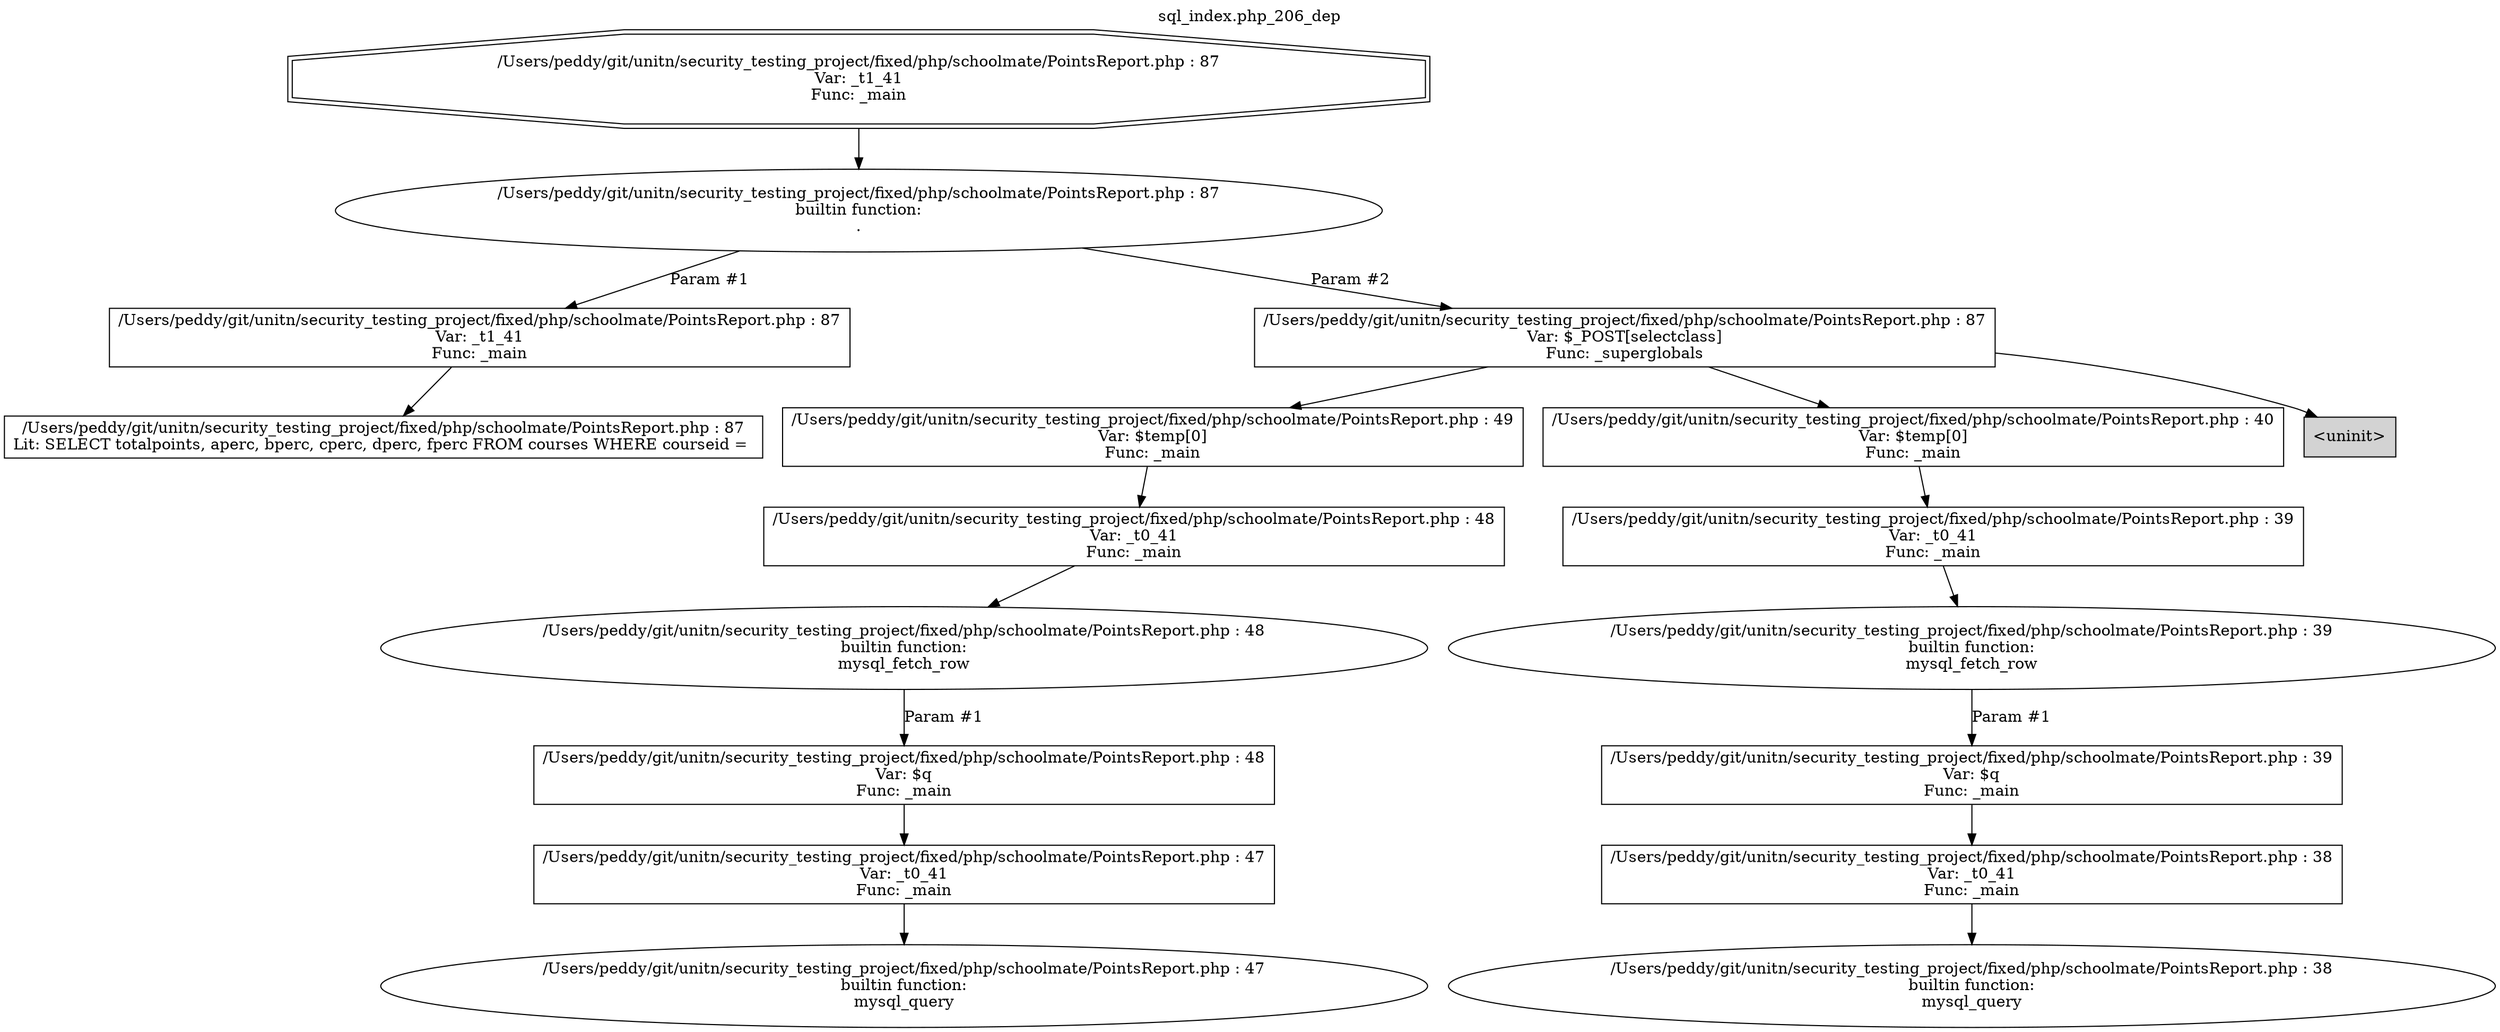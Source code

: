 digraph cfg {
  label="sql_index.php_206_dep";
  labelloc=t;
  n1 [shape=doubleoctagon, label="/Users/peddy/git/unitn/security_testing_project/fixed/php/schoolmate/PointsReport.php : 87\nVar: _t1_41\nFunc: _main\n"];
  n2 [shape=ellipse, label="/Users/peddy/git/unitn/security_testing_project/fixed/php/schoolmate/PointsReport.php : 87\nbuiltin function:\n.\n"];
  n3 [shape=box, label="/Users/peddy/git/unitn/security_testing_project/fixed/php/schoolmate/PointsReport.php : 87\nVar: _t1_41\nFunc: _main\n"];
  n4 [shape=box, label="/Users/peddy/git/unitn/security_testing_project/fixed/php/schoolmate/PointsReport.php : 87\nLit: SELECT totalpoints, aperc, bperc, cperc, dperc, fperc FROM courses WHERE courseid = \n"];
  n5 [shape=box, label="/Users/peddy/git/unitn/security_testing_project/fixed/php/schoolmate/PointsReport.php : 87\nVar: $_POST[selectclass]\nFunc: _superglobals\n"];
  n6 [shape=box, label="/Users/peddy/git/unitn/security_testing_project/fixed/php/schoolmate/PointsReport.php : 49\nVar: $temp[0]\nFunc: _main\n"];
  n7 [shape=box, label="/Users/peddy/git/unitn/security_testing_project/fixed/php/schoolmate/PointsReport.php : 48\nVar: _t0_41\nFunc: _main\n"];
  n8 [shape=ellipse, label="/Users/peddy/git/unitn/security_testing_project/fixed/php/schoolmate/PointsReport.php : 48\nbuiltin function:\nmysql_fetch_row\n"];
  n9 [shape=box, label="/Users/peddy/git/unitn/security_testing_project/fixed/php/schoolmate/PointsReport.php : 48\nVar: $q\nFunc: _main\n"];
  n10 [shape=box, label="/Users/peddy/git/unitn/security_testing_project/fixed/php/schoolmate/PointsReport.php : 47\nVar: _t0_41\nFunc: _main\n"];
  n11 [shape=ellipse, label="/Users/peddy/git/unitn/security_testing_project/fixed/php/schoolmate/PointsReport.php : 47\nbuiltin function:\nmysql_query\n"];
  n12 [shape=box, label="/Users/peddy/git/unitn/security_testing_project/fixed/php/schoolmate/PointsReport.php : 40\nVar: $temp[0]\nFunc: _main\n"];
  n13 [shape=box, label="/Users/peddy/git/unitn/security_testing_project/fixed/php/schoolmate/PointsReport.php : 39\nVar: _t0_41\nFunc: _main\n"];
  n14 [shape=ellipse, label="/Users/peddy/git/unitn/security_testing_project/fixed/php/schoolmate/PointsReport.php : 39\nbuiltin function:\nmysql_fetch_row\n"];
  n15 [shape=box, label="/Users/peddy/git/unitn/security_testing_project/fixed/php/schoolmate/PointsReport.php : 39\nVar: $q\nFunc: _main\n"];
  n16 [shape=box, label="/Users/peddy/git/unitn/security_testing_project/fixed/php/schoolmate/PointsReport.php : 38\nVar: _t0_41\nFunc: _main\n"];
  n17 [shape=ellipse, label="/Users/peddy/git/unitn/security_testing_project/fixed/php/schoolmate/PointsReport.php : 38\nbuiltin function:\nmysql_query\n"];
  n18 [shape=box, label="<uninit>",style=filled];
  n1 -> n2;
  n3 -> n4;
  n2 -> n3[label="Param #1"];
  n2 -> n5[label="Param #2"];
  n7 -> n8;
  n10 -> n11;
  n9 -> n10;
  n8 -> n9[label="Param #1"];
  n6 -> n7;
  n5 -> n6;
  n5 -> n12;
  n5 -> n18;
  n13 -> n14;
  n16 -> n17;
  n15 -> n16;
  n14 -> n15[label="Param #1"];
  n12 -> n13;
}
